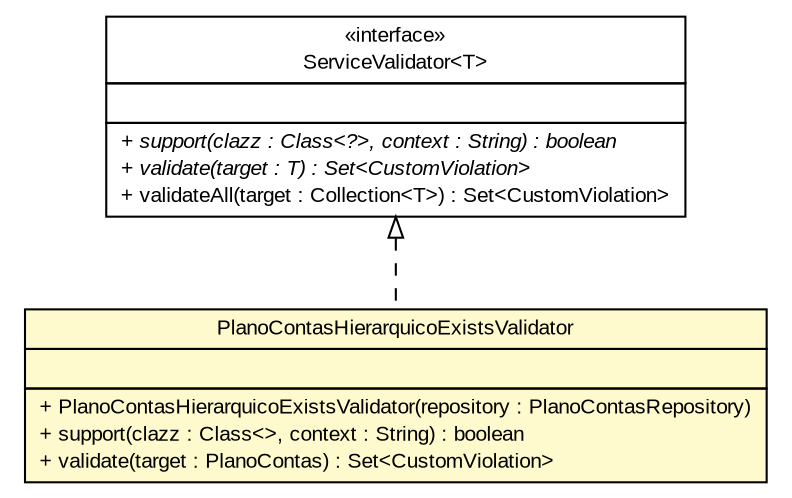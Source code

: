 #!/usr/local/bin/dot
#
# Class diagram 
# Generated by UMLGraph version R5_6 (http://www.umlgraph.org/)
#

digraph G {
	edge [fontname="arial",fontsize=10,labelfontname="arial",labelfontsize=10];
	node [fontname="arial",fontsize=10,shape=plaintext];
	nodesep=0.25;
	ranksep=0.5;
	// br.gov.to.sefaz.business.service.validation.ServiceValidator<T>
	c675632 [label=<<table title="br.gov.to.sefaz.business.service.validation.ServiceValidator" border="0" cellborder="1" cellspacing="0" cellpadding="2" port="p" href="../../../../../business/service/validation/ServiceValidator.html">
		<tr><td><table border="0" cellspacing="0" cellpadding="1">
<tr><td align="center" balign="center"> &#171;interface&#187; </td></tr>
<tr><td align="center" balign="center"> ServiceValidator&lt;T&gt; </td></tr>
		</table></td></tr>
		<tr><td><table border="0" cellspacing="0" cellpadding="1">
<tr><td align="left" balign="left">  </td></tr>
		</table></td></tr>
		<tr><td><table border="0" cellspacing="0" cellpadding="1">
<tr><td align="left" balign="left"><font face="arial italic" point-size="10.0"> + support(clazz : Class&lt;?&gt;, context : String) : boolean </font></td></tr>
<tr><td align="left" balign="left"><font face="arial italic" point-size="10.0"> + validate(target : T) : Set&lt;CustomViolation&gt; </font></td></tr>
<tr><td align="left" balign="left"> + validateAll(target : Collection&lt;T&gt;) : Set&lt;CustomViolation&gt; </td></tr>
		</table></td></tr>
		</table>>, URL="../../../../../business/service/validation/ServiceValidator.html", fontname="arial", fontcolor="black", fontsize=10.0];
	// br.gov.to.sefaz.arr.parametros.business.service.validator.PlanoContasHierarquicoExistsValidator
	c676028 [label=<<table title="br.gov.to.sefaz.arr.parametros.business.service.validator.PlanoContasHierarquicoExistsValidator" border="0" cellborder="1" cellspacing="0" cellpadding="2" port="p" bgcolor="lemonChiffon" href="./PlanoContasHierarquicoExistsValidator.html">
		<tr><td><table border="0" cellspacing="0" cellpadding="1">
<tr><td align="center" balign="center"> PlanoContasHierarquicoExistsValidator </td></tr>
		</table></td></tr>
		<tr><td><table border="0" cellspacing="0" cellpadding="1">
<tr><td align="left" balign="left">  </td></tr>
		</table></td></tr>
		<tr><td><table border="0" cellspacing="0" cellpadding="1">
<tr><td align="left" balign="left"> + PlanoContasHierarquicoExistsValidator(repository : PlanoContasRepository) </td></tr>
<tr><td align="left" balign="left"> + support(clazz : Class&lt;&gt;, context : String) : boolean </td></tr>
<tr><td align="left" balign="left"> + validate(target : PlanoContas) : Set&lt;CustomViolation&gt; </td></tr>
		</table></td></tr>
		</table>>, URL="./PlanoContasHierarquicoExistsValidator.html", fontname="arial", fontcolor="black", fontsize=10.0];
	//br.gov.to.sefaz.arr.parametros.business.service.validator.PlanoContasHierarquicoExistsValidator implements br.gov.to.sefaz.business.service.validation.ServiceValidator<T>
	c675632:p -> c676028:p [dir=back,arrowtail=empty,style=dashed];
}

